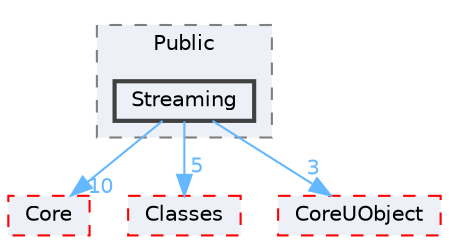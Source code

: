 digraph "Streaming"
{
 // INTERACTIVE_SVG=YES
 // LATEX_PDF_SIZE
  bgcolor="transparent";
  edge [fontname=Helvetica,fontsize=10,labelfontname=Helvetica,labelfontsize=10];
  node [fontname=Helvetica,fontsize=10,shape=box,height=0.2,width=0.4];
  compound=true
  subgraph clusterdir_1d06a51bfc871a6a1823440d0d72725c {
    graph [ bgcolor="#edf0f7", pencolor="grey50", label="Public", fontname=Helvetica,fontsize=10 style="filled,dashed", URL="dir_1d06a51bfc871a6a1823440d0d72725c.html",tooltip=""]
  dir_19bcb9066b3f763dc18efb44023685b2 [label="Streaming", fillcolor="#edf0f7", color="grey25", style="filled,bold", URL="dir_19bcb9066b3f763dc18efb44023685b2.html",tooltip=""];
  }
  dir_0e6cddcc9caa1238c7f3774224afaa45 [label="Core", fillcolor="#edf0f7", color="red", style="filled,dashed", URL="dir_0e6cddcc9caa1238c7f3774224afaa45.html",tooltip=""];
  dir_0ed647eebe6ffcaa496d3842b7cec6ce [label="Classes", fillcolor="#edf0f7", color="red", style="filled,dashed", URL="dir_0ed647eebe6ffcaa496d3842b7cec6ce.html",tooltip=""];
  dir_4c499e5e32e2b4479ad7e552df73eeae [label="CoreUObject", fillcolor="#edf0f7", color="red", style="filled,dashed", URL="dir_4c499e5e32e2b4479ad7e552df73eeae.html",tooltip=""];
  dir_19bcb9066b3f763dc18efb44023685b2->dir_0e6cddcc9caa1238c7f3774224afaa45 [headlabel="10", labeldistance=1.5 headhref="dir_001141_000266.html" href="dir_001141_000266.html" color="steelblue1" fontcolor="steelblue1"];
  dir_19bcb9066b3f763dc18efb44023685b2->dir_0ed647eebe6ffcaa496d3842b7cec6ce [headlabel="5", labeldistance=1.5 headhref="dir_001141_000193.html" href="dir_001141_000193.html" color="steelblue1" fontcolor="steelblue1"];
  dir_19bcb9066b3f763dc18efb44023685b2->dir_4c499e5e32e2b4479ad7e552df73eeae [headlabel="3", labeldistance=1.5 headhref="dir_001141_000268.html" href="dir_001141_000268.html" color="steelblue1" fontcolor="steelblue1"];
}
